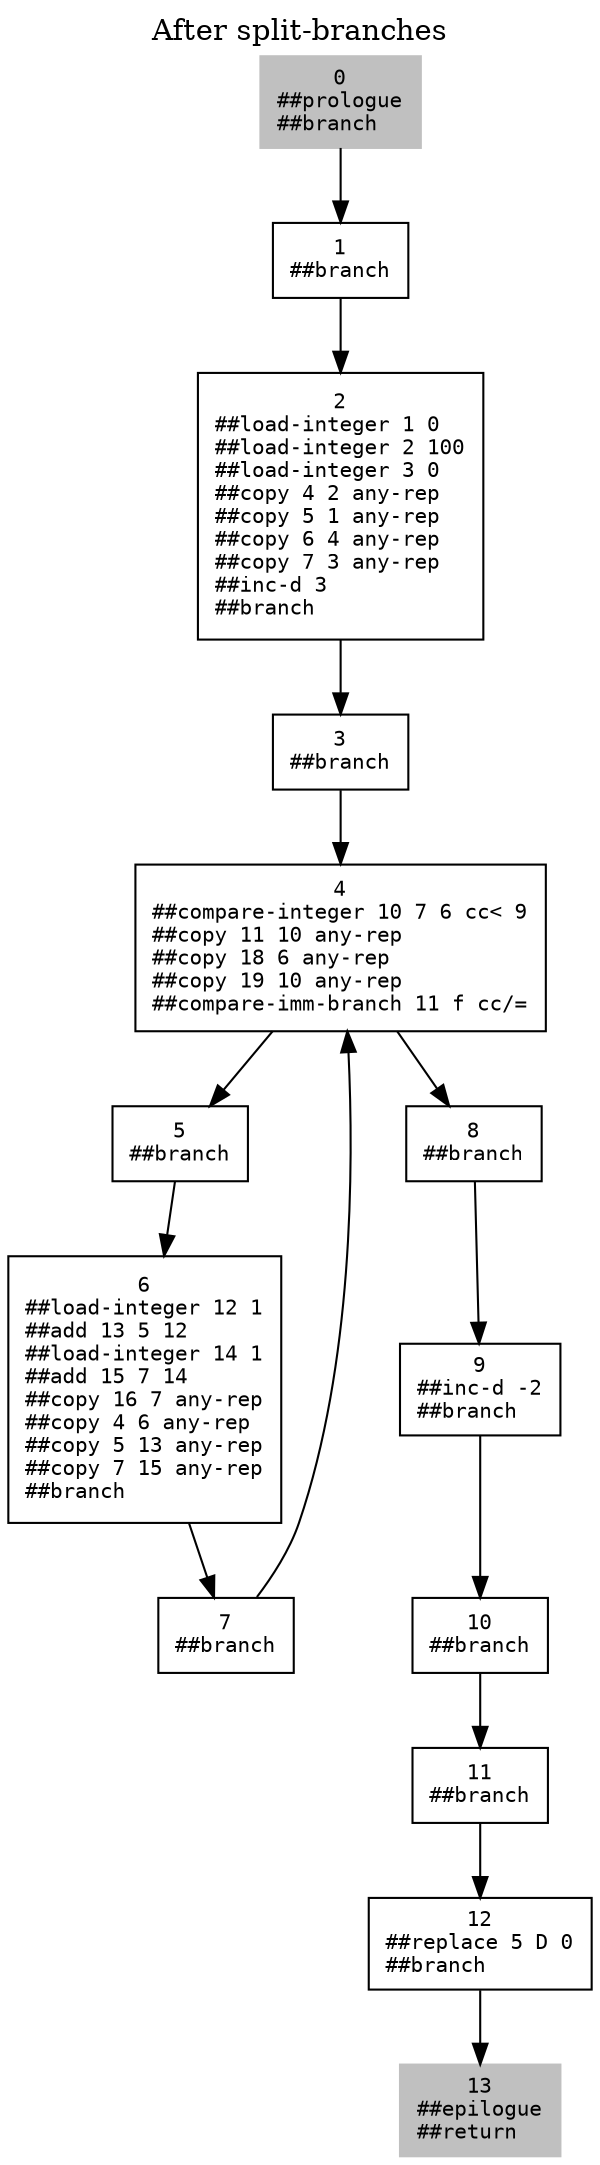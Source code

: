 digraph {
	node [label="\N"];
	graph [labelloc=t,
		label="After split-branches",
		bb="0,0,277,1034",
		lp="138.5,1021"];
	0 [label="0\n##prologue\l##branch\l", fontname=Courier, fontsize=10, shape=box, color=grey, style=filled, pos="158,986", width="1.0556", height="0.61111"];
	1 [label="1\n##branch\l", fontname=Courier, fontsize=10, shape=box, pos="158,910", width="0.88889", height="0.5"];
	2 [label="2\n##load-integer 1 0\l##load-integer 2 100\l##load-integer 3 0\l##copy 4 2 any-rep\l##copy 5 1 any-rep\l##copy 6 4 any-rep\l##copy\
 7 3 any-rep\l##inc-d 3\l##branch\l", fontname=Courier, fontsize=10, shape=box, pos="158,792", width="1.8889", height="1.7778"];
	3 [label="3\n##branch\l", fontname=Courier, fontsize=10, shape=box, pos="158,674", width="0.88889", height="0.5"];
	4 [label="4\n##compare-integer 10 7 6 cc< 9\l##copy 11 10 any-rep\l##copy 18 6 any-rep\l##copy 19 10 any-rep\l##compare-imm-branch 11 f cc\
/=\l", fontname=Courier, fontsize=10, shape=box, pos="158,580", width="2.7222", height="1.1111"];
	5 [label="5\n##branch\l", fontname=Courier, fontsize=10, shape=box, pos="82,486", width="0.88889", height="0.5"];
	8 [label="8\n##branch\l", fontname=Courier, fontsize=10, shape=box, pos="221,486", width="0.88889", height="0.5"];
	6 [label="6\n##load-integer 12 1\l##add 13 5 12\l##load-integer 14 1\l##add 15 7 14\l##copy 16 7 any-rep\l##copy 4 6 any-rep\l##copy 5 13 \
any-rep\l##copy 7 15 any-rep\l##branch\l", fontname=Courier, fontsize=10, shape=box, pos="65,368", width="1.8056", height="1.7778"];
	7 [label="7\n##branch\l", fontname=Courier, fontsize=10, shape=box, pos="103,250", width="0.88889", height="0.5"];
	9 [label="9\n##inc-d -2\l##branch\l", fontname=Courier, fontsize=10, shape=box, pos="224,368", width="1.0556", height="0.61111"];
	10 [label="10\n##branch\l", fontname=Courier, fontsize=10, shape=box, pos="224,250", width="0.88889", height="0.5"];
	11 [label="11\n##branch\l", fontname=Courier, fontsize=10, shape=box, pos="224,178", width="0.88889", height="0.5"];
	12 [label="12\n##replace 5 D 0\l##branch\l", fontname=Courier, fontsize=10, shape=box, pos="224,102", width="1.4722", height="0.61111"];
	13 [label="13\n##epilogue\l##return\l", fontname=Courier, fontsize=10, shape=box, color=grey, style=filled, pos="224,22", width="1.0556", height="0.61111"];
	0 -> 1 [pos="e,158,928.4 158,963.61 158,955.73 158,946.76 158,938.45"];
	1 -> 2 [pos="e,158,856.08 158,891.82 158,884.53 158,875.6 158,866.12"];
	2 -> 3 [pos="e,158,692.45 158,727.82 158,719 158,710.34 158,702.63"];
	3 -> 4 [pos="e,158,620.26 158,655.88 158,648.51 158,639.6 158,630.52"];
	4 -> 5 [pos="e,96.814,504.32 125.55,539.86 117.97,530.48 110.08,520.73 103.14,512.15"];
	4 -> 8 [pos="e,208.72,504.32 184.9,539.86 191.06,530.68 197.45,521.14 203.12,512.68"];
	5 -> 6 [pos="e,74.231,432.08 79.381,467.82 78.33,460.53 77.044,451.6 75.678,442.12"];
	6 -> 7 [pos="e,97.06,268.45 85.668,303.82 88.573,294.8 91.425,285.94 93.951,278.1"];
	7 -> 4 [pos="e,161.55,539.9 118.62,268.2 126.18,278.11 134.57,290.99 139,304 164.74,379.54 165.07,473.29 162.13,529.79"];
	8 -> 9 [pos="e,223.44,390.02 221.46,467.82 221.92,449.82 222.63,421.88 223.18,400.13"];
	9 -> 10 [pos="e,224,268.23 224,345.81 224,326.7 224,299.03 224,278.33"];
	10 -> 11 [pos="e,224,196.41 224,231.83 224,224.13 224,214.97 224,206.42"];
	11 -> 12 [pos="e,224,124.23 224,159.99 224,152.29 224,143.06 224,134.26"];
	12 -> 13 [pos="e,224,44.165 224,79.716 224,71.827 224,62.787 224,54.238"];
}
